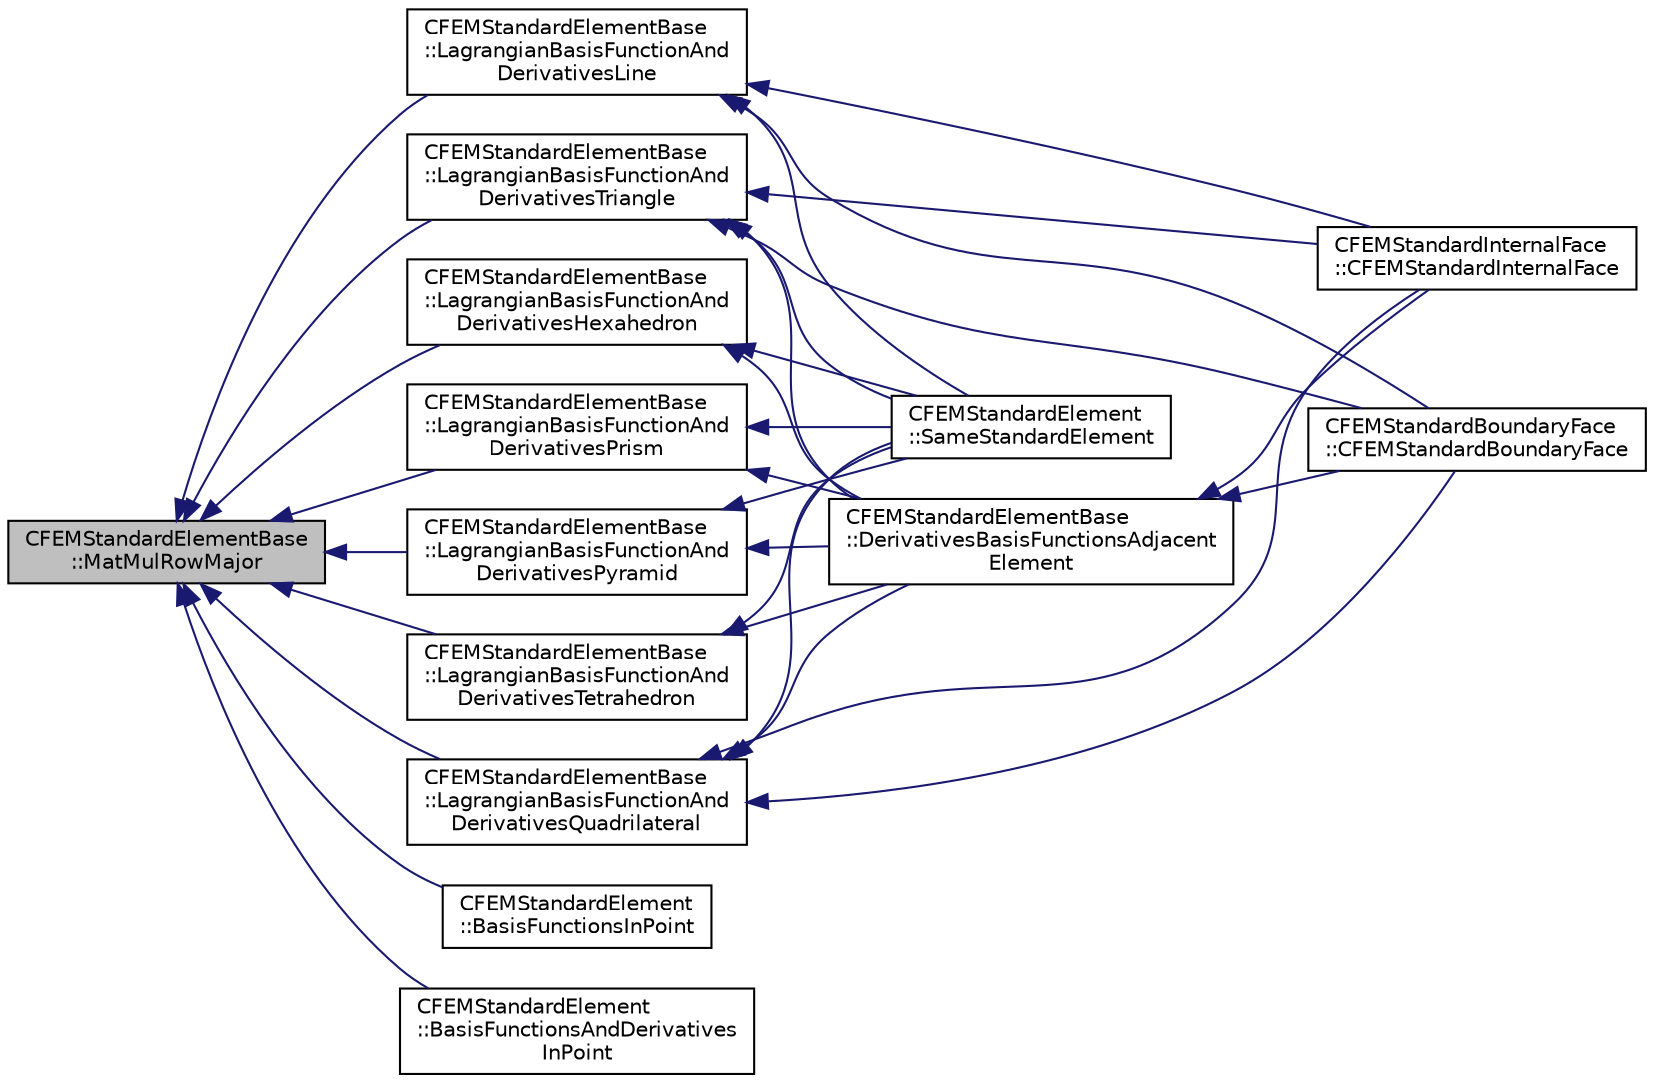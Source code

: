 digraph "CFEMStandardElementBase::MatMulRowMajor"
{
  edge [fontname="Helvetica",fontsize="10",labelfontname="Helvetica",labelfontsize="10"];
  node [fontname="Helvetica",fontsize="10",shape=record];
  rankdir="LR";
  Node309 [label="CFEMStandardElementBase\l::MatMulRowMajor",height=0.2,width=0.4,color="black", fillcolor="grey75", style="filled", fontcolor="black"];
  Node309 -> Node310 [dir="back",color="midnightblue",fontsize="10",style="solid",fontname="Helvetica"];
  Node310 [label="CFEMStandardElementBase\l::LagrangianBasisFunctionAnd\lDerivativesLine",height=0.2,width=0.4,color="black", fillcolor="white", style="filled",URL="$class_c_f_e_m_standard_element_base.html#abe2839ae5c0b57a17bb0b01e49a48f92",tooltip="Function, which determines the values of the Lagrangian interpolation functions and its derivatives i..."];
  Node310 -> Node311 [dir="back",color="midnightblue",fontsize="10",style="solid",fontname="Helvetica"];
  Node311 [label="CFEMStandardElement\l::SameStandardElement",height=0.2,width=0.4,color="black", fillcolor="white", style="filled",URL="$class_c_f_e_m_standard_element.html#a81ce632b76ad1e704b34455809686b4f",tooltip="Function, which checks if the function arguments correspond to this standard element. "];
  Node310 -> Node312 [dir="back",color="midnightblue",fontsize="10",style="solid",fontname="Helvetica"];
  Node312 [label="CFEMStandardInternalFace\l::CFEMStandardInternalFace",height=0.2,width=0.4,color="black", fillcolor="white", style="filled",URL="$class_c_f_e_m_standard_internal_face.html#a03fc34bc2e61074ab778a30b940fb634",tooltip="Alternative constructor. "];
  Node310 -> Node313 [dir="back",color="midnightblue",fontsize="10",style="solid",fontname="Helvetica"];
  Node313 [label="CFEMStandardBoundaryFace\l::CFEMStandardBoundaryFace",height=0.2,width=0.4,color="black", fillcolor="white", style="filled",URL="$class_c_f_e_m_standard_boundary_face.html#a5a92fa174c37322a3ebd640d12ab8b3b",tooltip="Alternative constructor. "];
  Node309 -> Node314 [dir="back",color="midnightblue",fontsize="10",style="solid",fontname="Helvetica"];
  Node314 [label="CFEMStandardElementBase\l::LagrangianBasisFunctionAnd\lDerivativesTriangle",height=0.2,width=0.4,color="black", fillcolor="white", style="filled",URL="$class_c_f_e_m_standard_element_base.html#a993b94d96ead4d2edb50d4c529104ee6",tooltip="Function, which determines the values of the Lagrangian interpolation functions and its derivatives i..."];
  Node314 -> Node315 [dir="back",color="midnightblue",fontsize="10",style="solid",fontname="Helvetica"];
  Node315 [label="CFEMStandardElementBase\l::DerivativesBasisFunctionsAdjacent\lElement",height=0.2,width=0.4,color="black", fillcolor="white", style="filled",URL="$class_c_f_e_m_standard_element_base.html#afb1cec3d091753fa80105767654594e4",tooltip="Function, which computes the values of the derivatives of the basis functions of the adjacent element..."];
  Node315 -> Node312 [dir="back",color="midnightblue",fontsize="10",style="solid",fontname="Helvetica"];
  Node315 -> Node313 [dir="back",color="midnightblue",fontsize="10",style="solid",fontname="Helvetica"];
  Node314 -> Node311 [dir="back",color="midnightblue",fontsize="10",style="solid",fontname="Helvetica"];
  Node314 -> Node312 [dir="back",color="midnightblue",fontsize="10",style="solid",fontname="Helvetica"];
  Node314 -> Node313 [dir="back",color="midnightblue",fontsize="10",style="solid",fontname="Helvetica"];
  Node309 -> Node316 [dir="back",color="midnightblue",fontsize="10",style="solid",fontname="Helvetica"];
  Node316 [label="CFEMStandardElementBase\l::LagrangianBasisFunctionAnd\lDerivativesQuadrilateral",height=0.2,width=0.4,color="black", fillcolor="white", style="filled",URL="$class_c_f_e_m_standard_element_base.html#a876f6b9195c5376d47ca1450a9c2b664",tooltip="Function, which determines the values of the Lagrangian interpolation functions and its derivatives i..."];
  Node316 -> Node315 [dir="back",color="midnightblue",fontsize="10",style="solid",fontname="Helvetica"];
  Node316 -> Node311 [dir="back",color="midnightblue",fontsize="10",style="solid",fontname="Helvetica"];
  Node316 -> Node312 [dir="back",color="midnightblue",fontsize="10",style="solid",fontname="Helvetica"];
  Node316 -> Node313 [dir="back",color="midnightblue",fontsize="10",style="solid",fontname="Helvetica"];
  Node309 -> Node317 [dir="back",color="midnightblue",fontsize="10",style="solid",fontname="Helvetica"];
  Node317 [label="CFEMStandardElementBase\l::LagrangianBasisFunctionAnd\lDerivativesTetrahedron",height=0.2,width=0.4,color="black", fillcolor="white", style="filled",URL="$class_c_f_e_m_standard_element_base.html#a20b0b111554e7d2d26ab4c69d2cfd885",tooltip="Function, which determines the values of the Lagrangian interpolation functions and its derivatives i..."];
  Node317 -> Node315 [dir="back",color="midnightblue",fontsize="10",style="solid",fontname="Helvetica"];
  Node317 -> Node311 [dir="back",color="midnightblue",fontsize="10",style="solid",fontname="Helvetica"];
  Node309 -> Node318 [dir="back",color="midnightblue",fontsize="10",style="solid",fontname="Helvetica"];
  Node318 [label="CFEMStandardElementBase\l::LagrangianBasisFunctionAnd\lDerivativesPyramid",height=0.2,width=0.4,color="black", fillcolor="white", style="filled",URL="$class_c_f_e_m_standard_element_base.html#a8dcc95662276875b64e3351b9c67b00b",tooltip="Function, which determines the values of the Lagrangian interpolation functions and its derivatives i..."];
  Node318 -> Node315 [dir="back",color="midnightblue",fontsize="10",style="solid",fontname="Helvetica"];
  Node318 -> Node311 [dir="back",color="midnightblue",fontsize="10",style="solid",fontname="Helvetica"];
  Node309 -> Node319 [dir="back",color="midnightblue",fontsize="10",style="solid",fontname="Helvetica"];
  Node319 [label="CFEMStandardElementBase\l::LagrangianBasisFunctionAnd\lDerivativesPrism",height=0.2,width=0.4,color="black", fillcolor="white", style="filled",URL="$class_c_f_e_m_standard_element_base.html#a7f8b3dd0dde419052b81e823d9f82de3",tooltip="Function, which determines the values of the Lagrangian interpolation functions and its derivatives i..."];
  Node319 -> Node315 [dir="back",color="midnightblue",fontsize="10",style="solid",fontname="Helvetica"];
  Node319 -> Node311 [dir="back",color="midnightblue",fontsize="10",style="solid",fontname="Helvetica"];
  Node309 -> Node320 [dir="back",color="midnightblue",fontsize="10",style="solid",fontname="Helvetica"];
  Node320 [label="CFEMStandardElementBase\l::LagrangianBasisFunctionAnd\lDerivativesHexahedron",height=0.2,width=0.4,color="black", fillcolor="white", style="filled",URL="$class_c_f_e_m_standard_element_base.html#aba915fde80de871ac0aea50daace9c36",tooltip="Function, which determines the values of the Lagrangian interpolation functions and its derivatives i..."];
  Node320 -> Node315 [dir="back",color="midnightblue",fontsize="10",style="solid",fontname="Helvetica"];
  Node320 -> Node311 [dir="back",color="midnightblue",fontsize="10",style="solid",fontname="Helvetica"];
  Node309 -> Node321 [dir="back",color="midnightblue",fontsize="10",style="solid",fontname="Helvetica"];
  Node321 [label="CFEMStandardElement\l::BasisFunctionsInPoint",height=0.2,width=0.4,color="black", fillcolor="white", style="filled",URL="$class_c_f_e_m_standard_element.html#a7e662dc2ab1b4dc7a5b56cd70929af9d",tooltip="Function, which computes the Lagrangian basis functions for the given parametric coordinates. "];
  Node309 -> Node322 [dir="back",color="midnightblue",fontsize="10",style="solid",fontname="Helvetica"];
  Node322 [label="CFEMStandardElement\l::BasisFunctionsAndDerivatives\lInPoint",height=0.2,width=0.4,color="black", fillcolor="white", style="filled",URL="$class_c_f_e_m_standard_element.html#a0ce8e7aff7657aa636844f04bae3eac4",tooltip="Function, which computes the Lagrangian basis functions and its derivatives for the given parametric ..."];
}

